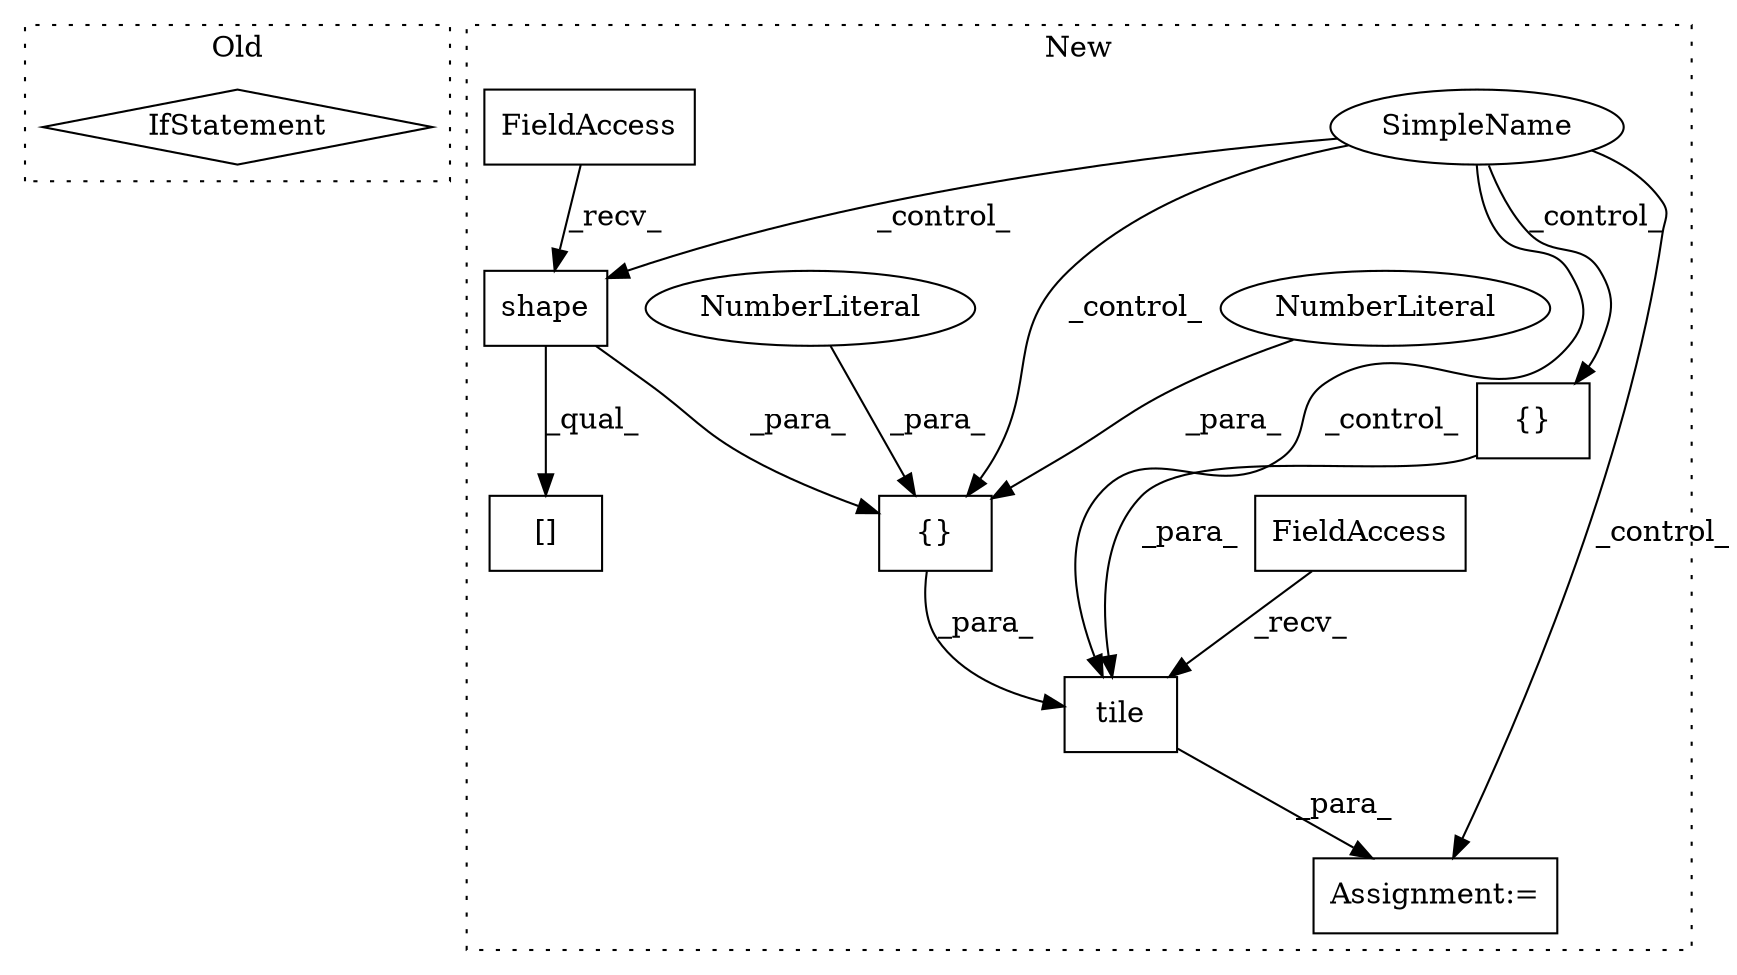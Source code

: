 digraph G {
subgraph cluster0 {
1 [label="IfStatement" a="25" s="2238" l="33" shape="diamond"];
label = "Old";
style="dotted";
}
subgraph cluster1 {
2 [label="tile" a="32" s="2358,2400" l="5,1" shape="box"];
3 [label="Assignment:=" a="7" s="2336" l="1" shape="box"];
4 [label="{}" a="4" s="2384,2399" l="1,1" shape="box"];
5 [label="NumberLiteral" a="34" s="2396" l="1" shape="ellipse"];
6 [label="NumberLiteral" a="34" s="2398" l="1" shape="ellipse"];
7 [label="SimpleName" a="42" s="" l="" shape="ellipse"];
8 [label="FieldAccess" a="22" s="2337" l="10" shape="box"];
9 [label="{}" a="4" s="2162,2183" l="1,1" shape="box"];
10 [label="shape" a="32" s="2288,2305" l="6,1" shape="box"];
11 [label="[]" a="2" s="2267,2308" l="40,1" shape="box"];
12 [label="FieldAccess" a="22" s="2267" l="10" shape="box"];
label = "New";
style="dotted";
}
2 -> 3 [label="_para_"];
4 -> 2 [label="_para_"];
5 -> 4 [label="_para_"];
6 -> 4 [label="_para_"];
7 -> 4 [label="_control_"];
7 -> 9 [label="_control_"];
7 -> 3 [label="_control_"];
7 -> 10 [label="_control_"];
7 -> 2 [label="_control_"];
8 -> 2 [label="_recv_"];
9 -> 2 [label="_para_"];
10 -> 4 [label="_para_"];
10 -> 11 [label="_qual_"];
12 -> 10 [label="_recv_"];
}